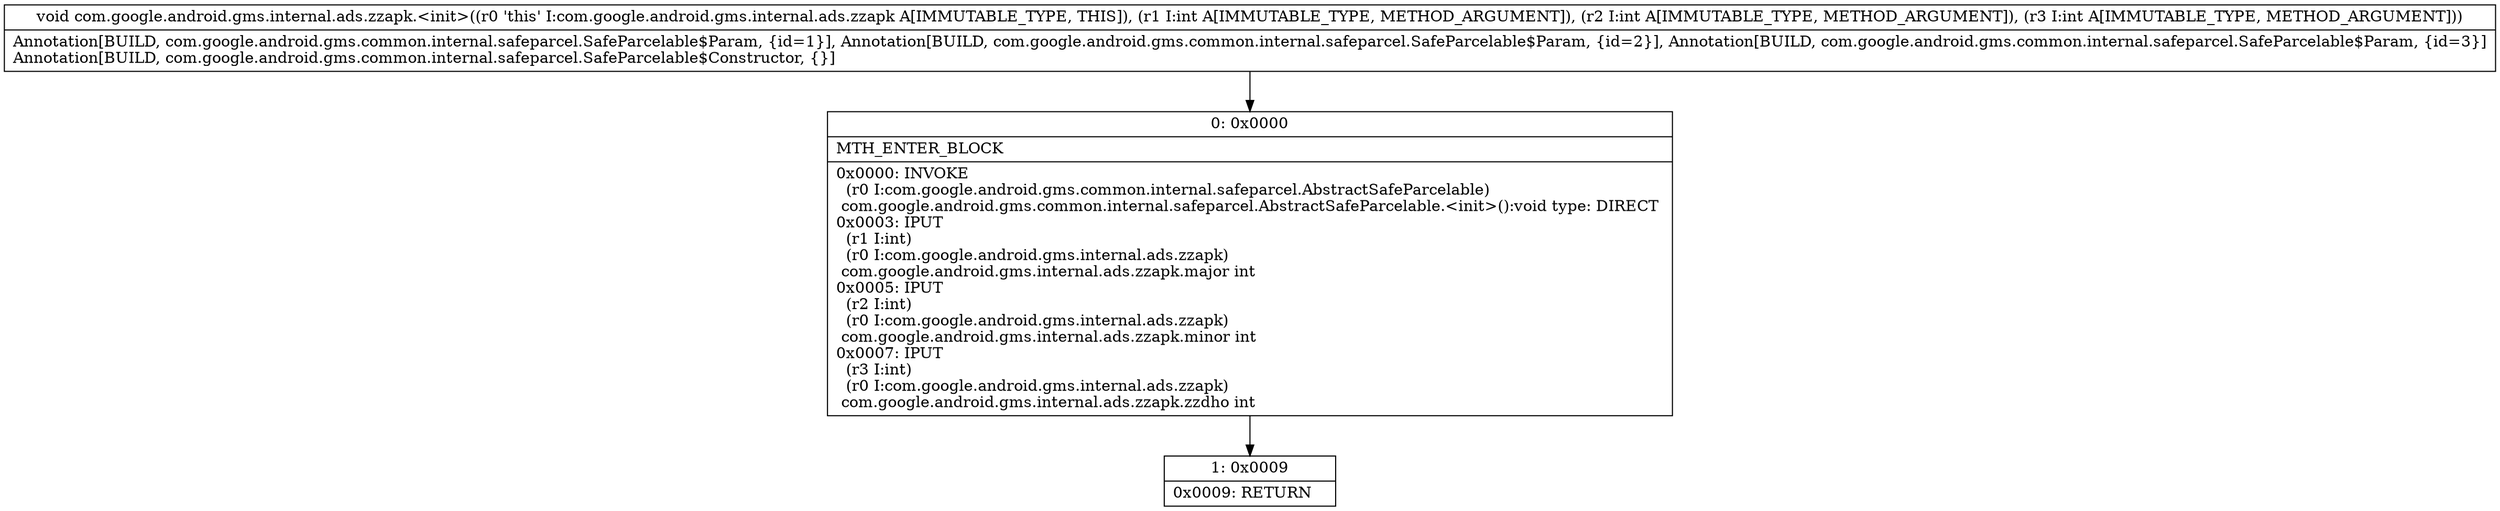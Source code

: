 digraph "CFG forcom.google.android.gms.internal.ads.zzapk.\<init\>(III)V" {
Node_0 [shape=record,label="{0\:\ 0x0000|MTH_ENTER_BLOCK\l|0x0000: INVOKE  \l  (r0 I:com.google.android.gms.common.internal.safeparcel.AbstractSafeParcelable)\l com.google.android.gms.common.internal.safeparcel.AbstractSafeParcelable.\<init\>():void type: DIRECT \l0x0003: IPUT  \l  (r1 I:int)\l  (r0 I:com.google.android.gms.internal.ads.zzapk)\l com.google.android.gms.internal.ads.zzapk.major int \l0x0005: IPUT  \l  (r2 I:int)\l  (r0 I:com.google.android.gms.internal.ads.zzapk)\l com.google.android.gms.internal.ads.zzapk.minor int \l0x0007: IPUT  \l  (r3 I:int)\l  (r0 I:com.google.android.gms.internal.ads.zzapk)\l com.google.android.gms.internal.ads.zzapk.zzdho int \l}"];
Node_1 [shape=record,label="{1\:\ 0x0009|0x0009: RETURN   \l}"];
MethodNode[shape=record,label="{void com.google.android.gms.internal.ads.zzapk.\<init\>((r0 'this' I:com.google.android.gms.internal.ads.zzapk A[IMMUTABLE_TYPE, THIS]), (r1 I:int A[IMMUTABLE_TYPE, METHOD_ARGUMENT]), (r2 I:int A[IMMUTABLE_TYPE, METHOD_ARGUMENT]), (r3 I:int A[IMMUTABLE_TYPE, METHOD_ARGUMENT]))  | Annotation[BUILD, com.google.android.gms.common.internal.safeparcel.SafeParcelable$Param, \{id=1\}], Annotation[BUILD, com.google.android.gms.common.internal.safeparcel.SafeParcelable$Param, \{id=2\}], Annotation[BUILD, com.google.android.gms.common.internal.safeparcel.SafeParcelable$Param, \{id=3\}]\lAnnotation[BUILD, com.google.android.gms.common.internal.safeparcel.SafeParcelable$Constructor, \{\}]\l}"];
MethodNode -> Node_0;
Node_0 -> Node_1;
}

